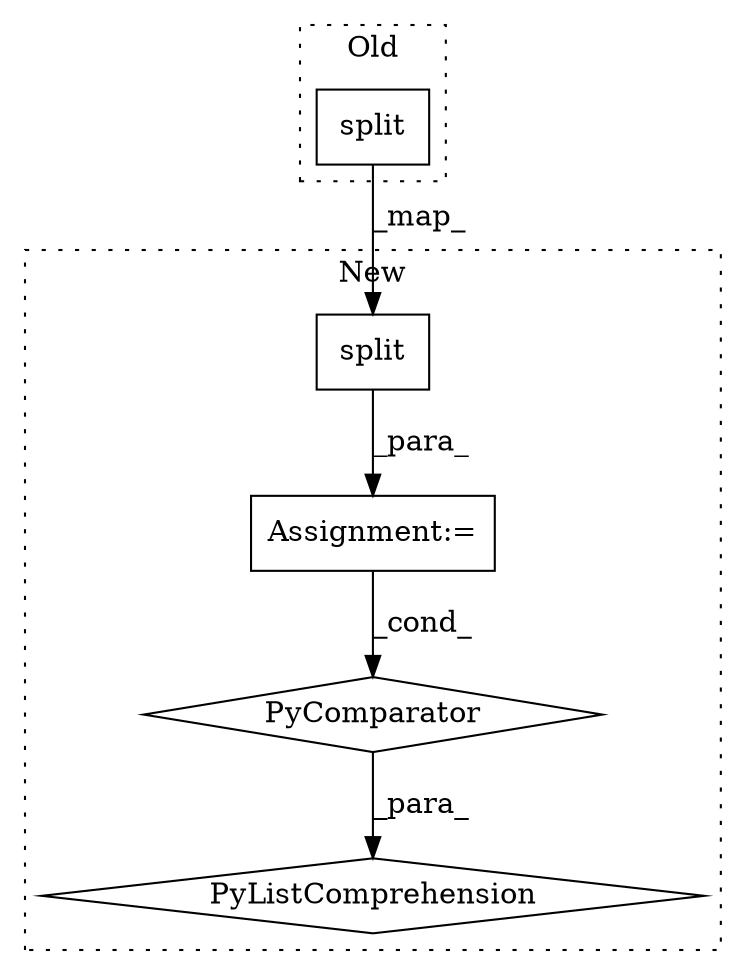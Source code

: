 digraph G {
subgraph cluster0 {
1 [label="split" a="32" s="5354,5363" l="6,1" shape="box"];
label = "Old";
style="dotted";
}
subgraph cluster1 {
2 [label="split" a="32" s="5455,5464" l="6,1" shape="box"];
3 [label="Assignment:=" a="7" s="5424" l="50" shape="box"];
4 [label="PyComparator" a="113" s="5424" l="50" shape="diamond"];
5 [label="PyListComprehension" a="109" s="5345" l="137" shape="diamond"];
label = "New";
style="dotted";
}
1 -> 2 [label="_map_"];
2 -> 3 [label="_para_"];
3 -> 4 [label="_cond_"];
4 -> 5 [label="_para_"];
}